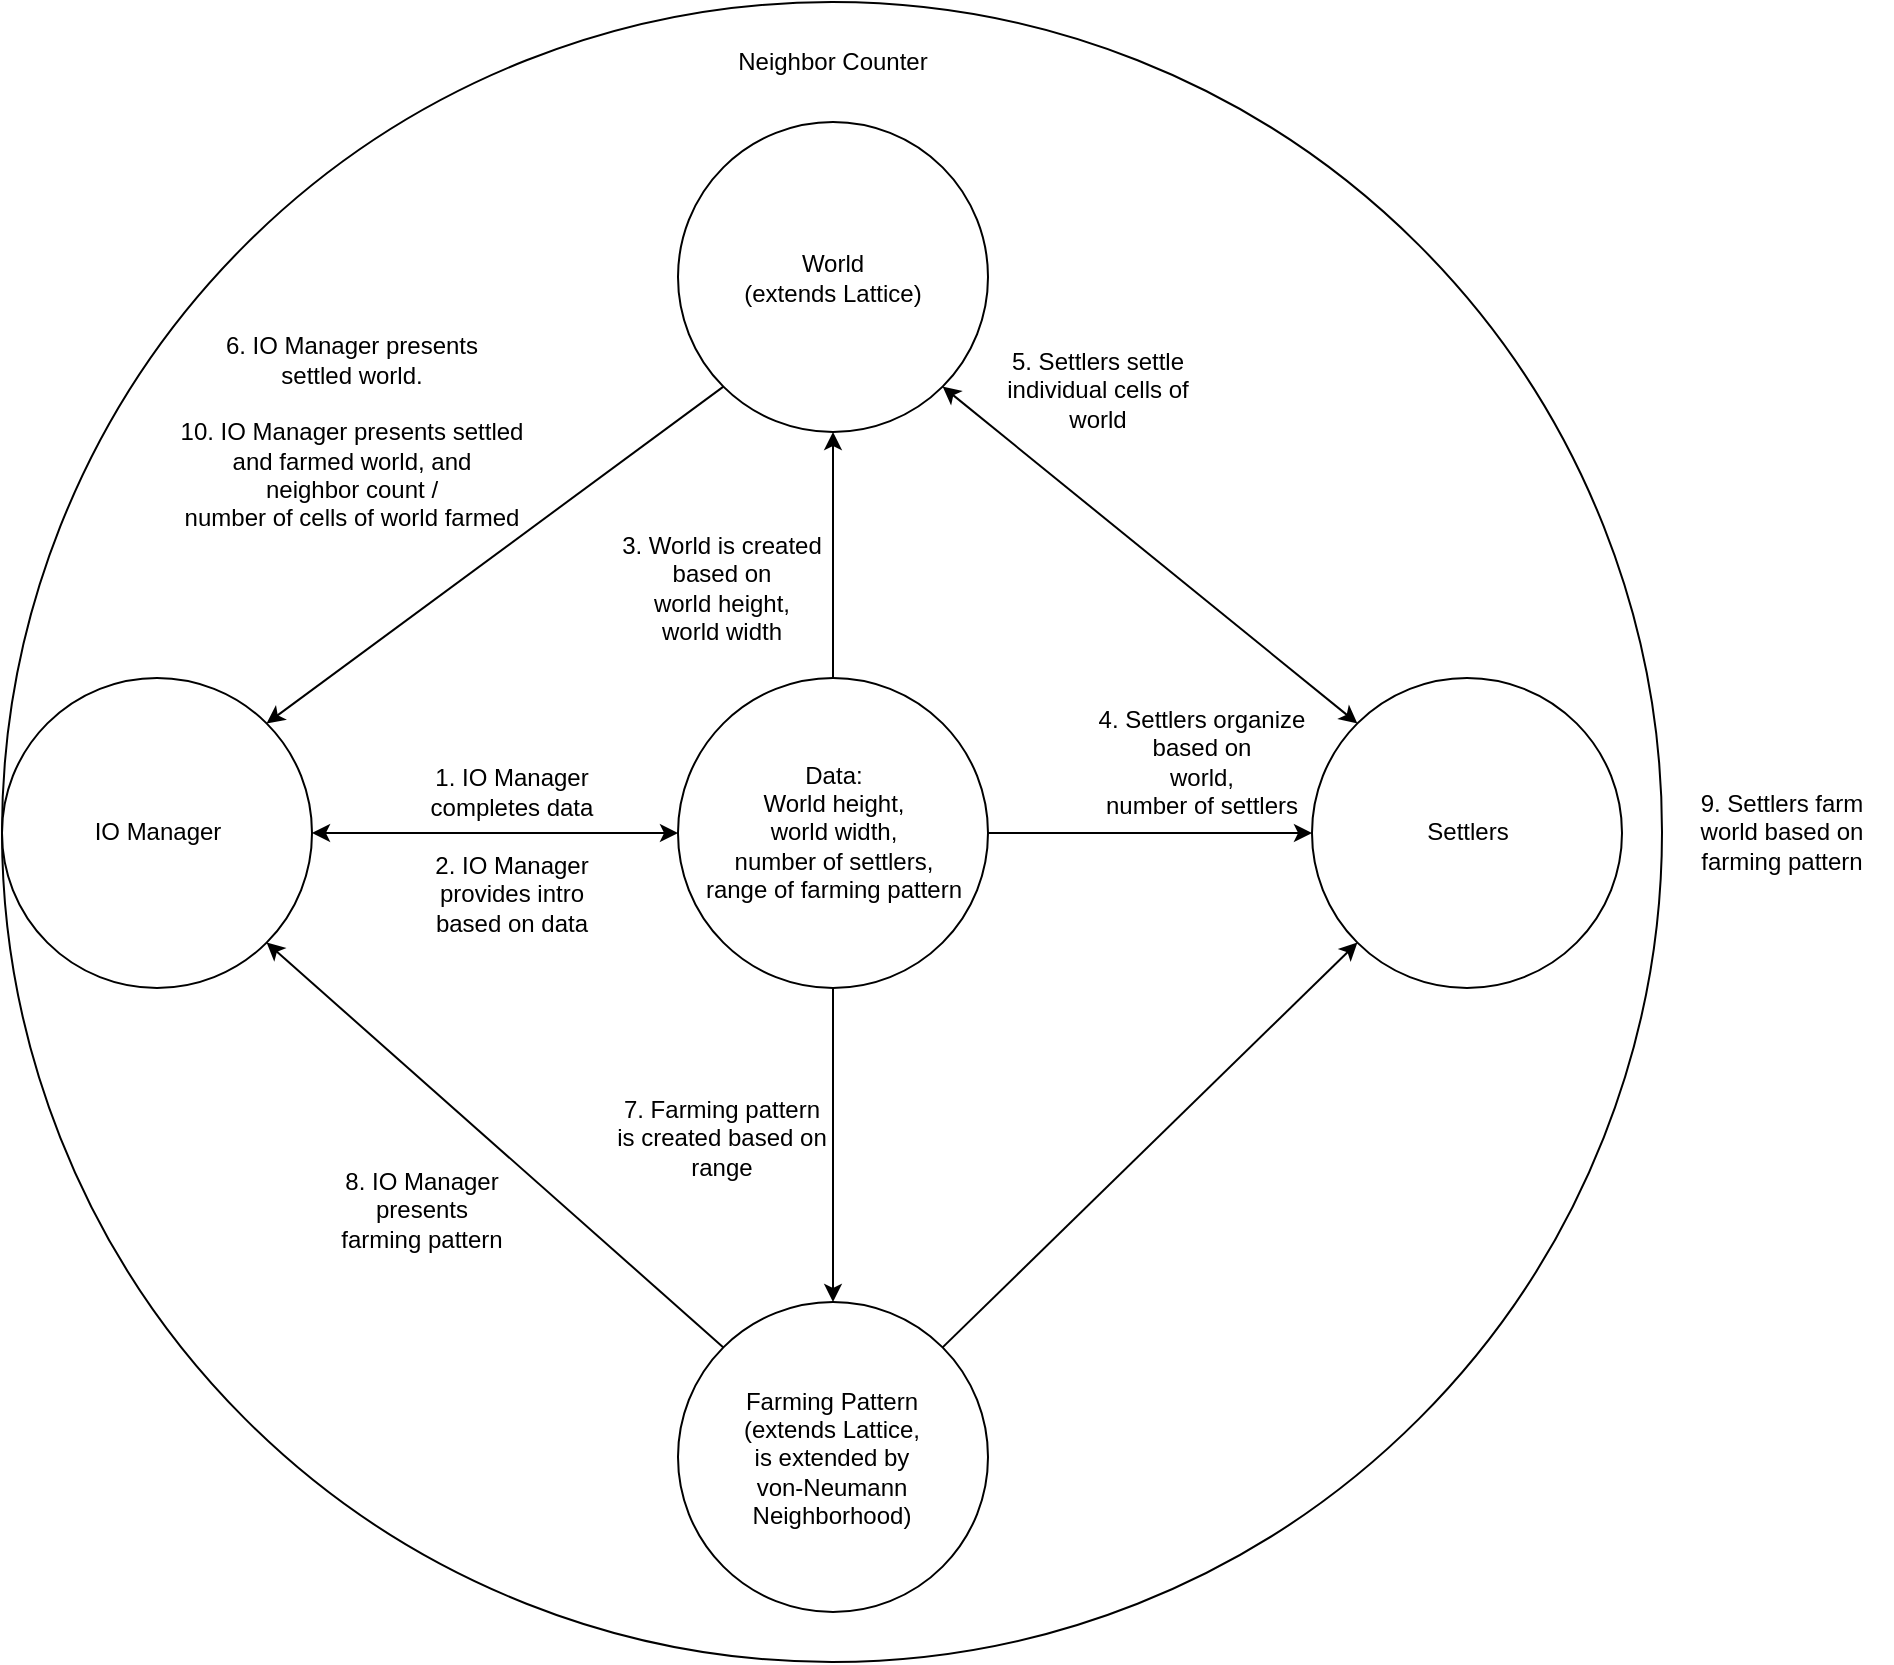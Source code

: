<mxfile version="14.5.8" type="google"><diagram id="HvZBLwVqbBzi7QMraUc9" name="Page-1"><mxGraphModel dx="1718" dy="963" grid="1" gridSize="10" guides="1" tooltips="1" connect="1" arrows="1" fold="1" page="1" pageScale="1" pageWidth="1100" pageHeight="850" math="0" shadow="0"><root><mxCell id="0"/><mxCell id="1" parent="0"/><mxCell id="ShMbHRa0sfXbccL0wy1p-2" value="" style="ellipse;whiteSpace=wrap;html=1;aspect=fixed;" parent="1" vertex="1"><mxGeometry x="135" y="10" width="830" height="830" as="geometry"/></mxCell><mxCell id="ShMbHRa0sfXbccL0wy1p-3" value="Neighbor Counter" style="text;html=1;strokeColor=none;fillColor=none;align=center;verticalAlign=middle;whiteSpace=wrap;rounded=0;" parent="1" vertex="1"><mxGeometry x="498" y="30" width="105" height="20" as="geometry"/></mxCell><mxCell id="OwFau8kklfXkbL2WrR5B-1" value="" style="ellipse;whiteSpace=wrap;html=1;aspect=fixed;" parent="1" vertex="1"><mxGeometry x="135" y="348" width="155" height="155" as="geometry"/></mxCell><mxCell id="OwFau8kklfXkbL2WrR5B-2" value="IO Manager" style="text;html=1;strokeColor=none;fillColor=none;align=center;verticalAlign=middle;whiteSpace=wrap;rounded=0;" parent="1" vertex="1"><mxGeometry x="178.75" y="415" width="67.5" height="20" as="geometry"/></mxCell><mxCell id="OwFau8kklfXkbL2WrR5B-5" value="" style="ellipse;whiteSpace=wrap;html=1;aspect=fixed;" parent="1" vertex="1"><mxGeometry x="473" y="348" width="155" height="155" as="geometry"/></mxCell><mxCell id="OwFau8kklfXkbL2WrR5B-6" value="Data:&lt;br&gt;World height,&lt;br&gt;world width,&lt;br&gt;number of settlers,&lt;br&gt;range of farming pattern" style="text;html=1;strokeColor=none;fillColor=none;align=center;verticalAlign=middle;whiteSpace=wrap;rounded=0;" parent="1" vertex="1"><mxGeometry x="480.5" y="387" width="140" height="75.5" as="geometry"/></mxCell><mxCell id="OwFau8kklfXkbL2WrR5B-7" value="" style="ellipse;whiteSpace=wrap;html=1;aspect=fixed;" parent="1" vertex="1"><mxGeometry x="473" y="70" width="155" height="155" as="geometry"/></mxCell><mxCell id="OwFau8kklfXkbL2WrR5B-11" value="World&lt;br&gt;(extends Lattice)" style="text;html=1;strokeColor=none;fillColor=none;align=center;verticalAlign=middle;whiteSpace=wrap;rounded=0;" parent="1" vertex="1"><mxGeometry x="505" y="131.25" width="90.5" height="32.5" as="geometry"/></mxCell><mxCell id="OwFau8kklfXkbL2WrR5B-12" value="" style="endArrow=classic;html=1;exitX=0.5;exitY=0;exitDx=0;exitDy=0;entryX=0.5;entryY=1;entryDx=0;entryDy=0;" parent="1" source="OwFau8kklfXkbL2WrR5B-5" target="OwFau8kklfXkbL2WrR5B-7" edge="1"><mxGeometry width="50" height="50" relative="1" as="geometry"><mxPoint x="660" y="400" as="sourcePoint"/><mxPoint x="710" y="350" as="targetPoint"/></mxGeometry></mxCell><mxCell id="OwFau8kklfXkbL2WrR5B-14" value="" style="ellipse;whiteSpace=wrap;html=1;aspect=fixed;" parent="1" vertex="1"><mxGeometry x="790" y="348" width="155" height="155" as="geometry"/></mxCell><mxCell id="OwFau8kklfXkbL2WrR5B-15" value="Settlers" style="text;html=1;strokeColor=none;fillColor=none;align=center;verticalAlign=middle;whiteSpace=wrap;rounded=0;" parent="1" vertex="1"><mxGeometry x="842.5" y="415" width="50" height="20" as="geometry"/></mxCell><mxCell id="OwFau8kklfXkbL2WrR5B-16" value="" style="endArrow=classic;html=1;exitX=0;exitY=1;exitDx=0;exitDy=0;entryX=1;entryY=0;entryDx=0;entryDy=0;" parent="1" source="OwFau8kklfXkbL2WrR5B-7" target="OwFau8kklfXkbL2WrR5B-1" edge="1"><mxGeometry width="50" height="50" relative="1" as="geometry"><mxPoint x="660" y="400" as="sourcePoint"/><mxPoint x="710" y="350" as="targetPoint"/></mxGeometry></mxCell><mxCell id="OwFau8kklfXkbL2WrR5B-17" value="" style="endArrow=classic;html=1;exitX=1;exitY=0.5;exitDx=0;exitDy=0;entryX=0;entryY=0.5;entryDx=0;entryDy=0;" parent="1" source="OwFau8kklfXkbL2WrR5B-5" target="OwFau8kklfXkbL2WrR5B-14" edge="1"><mxGeometry width="50" height="50" relative="1" as="geometry"><mxPoint x="660" y="400" as="sourcePoint"/><mxPoint x="710" y="350" as="targetPoint"/></mxGeometry></mxCell><mxCell id="OwFau8kklfXkbL2WrR5B-19" value="" style="endArrow=classic;startArrow=classic;html=1;exitX=1;exitY=1;exitDx=0;exitDy=0;entryX=0;entryY=0;entryDx=0;entryDy=0;" parent="1" source="OwFau8kklfXkbL2WrR5B-7" target="OwFau8kklfXkbL2WrR5B-14" edge="1"><mxGeometry width="50" height="50" relative="1" as="geometry"><mxPoint x="660" y="400" as="sourcePoint"/><mxPoint x="710" y="350" as="targetPoint"/></mxGeometry></mxCell><mxCell id="OwFau8kklfXkbL2WrR5B-20" value="" style="ellipse;whiteSpace=wrap;html=1;aspect=fixed;" parent="1" vertex="1"><mxGeometry x="473" y="660" width="155" height="155" as="geometry"/></mxCell><mxCell id="OwFau8kklfXkbL2WrR5B-21" value="" style="endArrow=classic;html=1;exitX=0.5;exitY=1;exitDx=0;exitDy=0;entryX=0.5;entryY=0;entryDx=0;entryDy=0;" parent="1" source="OwFau8kklfXkbL2WrR5B-5" target="OwFau8kklfXkbL2WrR5B-20" edge="1"><mxGeometry width="50" height="50" relative="1" as="geometry"><mxPoint x="660" y="400" as="sourcePoint"/><mxPoint x="710" y="350" as="targetPoint"/></mxGeometry></mxCell><mxCell id="OwFau8kklfXkbL2WrR5B-22" value="" style="endArrow=classic;html=1;exitX=0;exitY=0;exitDx=0;exitDy=0;entryX=1;entryY=1;entryDx=0;entryDy=0;" parent="1" source="OwFau8kklfXkbL2WrR5B-20" target="OwFau8kklfXkbL2WrR5B-1" edge="1"><mxGeometry width="50" height="50" relative="1" as="geometry"><mxPoint x="340" y="630" as="sourcePoint"/><mxPoint x="390" y="580" as="targetPoint"/></mxGeometry></mxCell><mxCell id="OwFau8kklfXkbL2WrR5B-23" value="Farming Pattern&lt;br&gt;(extends Lattice,&lt;br&gt;is extended by&lt;br&gt;von-Neumann Neighborhood)" style="text;html=1;strokeColor=none;fillColor=none;align=center;verticalAlign=middle;whiteSpace=wrap;rounded=0;" parent="1" vertex="1"><mxGeometry x="473" y="700.63" width="154" height="73.75" as="geometry"/></mxCell><mxCell id="OwFau8kklfXkbL2WrR5B-24" value="" style="endArrow=classic;html=1;exitX=1;exitY=0;exitDx=0;exitDy=0;entryX=0;entryY=1;entryDx=0;entryDy=0;" parent="1" source="OwFau8kklfXkbL2WrR5B-20" target="OwFau8kklfXkbL2WrR5B-14" edge="1"><mxGeometry width="50" height="50" relative="1" as="geometry"><mxPoint x="650" y="680" as="sourcePoint"/><mxPoint x="700" y="630" as="targetPoint"/></mxGeometry></mxCell><mxCell id="OwFau8kklfXkbL2WrR5B-25" value="1. IO Manager completes data" style="text;html=1;strokeColor=none;fillColor=none;align=center;verticalAlign=middle;whiteSpace=wrap;rounded=0;" parent="1" vertex="1"><mxGeometry x="340" y="387" width="100" height="35" as="geometry"/></mxCell><mxCell id="OwFau8kklfXkbL2WrR5B-26" value="3. World is created based on&lt;br&gt;world height,&lt;br&gt;world width" style="text;html=1;strokeColor=none;fillColor=none;align=center;verticalAlign=middle;whiteSpace=wrap;rounded=0;" parent="1" vertex="1"><mxGeometry x="440" y="270" width="110" height="65" as="geometry"/></mxCell><mxCell id="OwFau8kklfXkbL2WrR5B-27" value="4. Settlers organize based on&lt;br&gt;world,&lt;br&gt;number of settlers" style="text;html=1;strokeColor=none;fillColor=none;align=center;verticalAlign=middle;whiteSpace=wrap;rounded=0;" parent="1" vertex="1"><mxGeometry x="680" y="357" width="110" height="65" as="geometry"/></mxCell><mxCell id="OwFau8kklfXkbL2WrR5B-28" value="" style="endArrow=classic;startArrow=classic;html=1;exitX=1;exitY=0.5;exitDx=0;exitDy=0;entryX=0;entryY=0.5;entryDx=0;entryDy=0;" parent="1" source="OwFau8kklfXkbL2WrR5B-1" target="OwFau8kklfXkbL2WrR5B-5" edge="1"><mxGeometry width="50" height="50" relative="1" as="geometry"><mxPoint x="660" y="470" as="sourcePoint"/><mxPoint x="710" y="420" as="targetPoint"/></mxGeometry></mxCell><mxCell id="OwFau8kklfXkbL2WrR5B-29" value="2. IO Manager provides intro&lt;br&gt;based on data" style="text;html=1;strokeColor=none;fillColor=none;align=center;verticalAlign=middle;whiteSpace=wrap;rounded=0;" parent="1" vertex="1"><mxGeometry x="340" y="435" width="100" height="42.5" as="geometry"/></mxCell><mxCell id="OwFau8kklfXkbL2WrR5B-30" value="5. Settlers settle individual cells of&lt;br&gt;world" style="text;html=1;strokeColor=none;fillColor=none;align=center;verticalAlign=middle;whiteSpace=wrap;rounded=0;" parent="1" vertex="1"><mxGeometry x="628" y="180" width="110" height="48.75" as="geometry"/></mxCell><mxCell id="OwFau8kklfXkbL2WrR5B-31" value="6. IO Manager presents&lt;br&gt;settled world.&lt;br&gt;&lt;br&gt;10. IO Manager presents settled and farmed world, and&lt;br&gt;neighbor count /&lt;br&gt;number of cells of world farmed" style="text;html=1;strokeColor=none;fillColor=none;align=center;verticalAlign=middle;whiteSpace=wrap;rounded=0;" parent="1" vertex="1"><mxGeometry x="220" y="180" width="180" height="90" as="geometry"/></mxCell><mxCell id="OwFau8kklfXkbL2WrR5B-32" value="7. Farming pattern is created based on&lt;br&gt;range" style="text;html=1;strokeColor=none;fillColor=none;align=center;verticalAlign=middle;whiteSpace=wrap;rounded=0;" parent="1" vertex="1"><mxGeometry x="440" y="550" width="110" height="55" as="geometry"/></mxCell><mxCell id="OwFau8kklfXkbL2WrR5B-33" value="8. IO Manager&lt;br&gt;presents&lt;br&gt;farming pattern" style="text;html=1;strokeColor=none;fillColor=none;align=center;verticalAlign=middle;whiteSpace=wrap;rounded=0;" parent="1" vertex="1"><mxGeometry x="290" y="590" width="110" height="48.75" as="geometry"/></mxCell><mxCell id="OwFau8kklfXkbL2WrR5B-34" value="9. Settlers farm&lt;br&gt;world based on&lt;br&gt;farming pattern" style="text;html=1;strokeColor=none;fillColor=none;align=center;verticalAlign=middle;whiteSpace=wrap;rounded=0;" parent="1" vertex="1"><mxGeometry x="970" y="400.37" width="110" height="48.75" as="geometry"/></mxCell></root></mxGraphModel></diagram></mxfile>